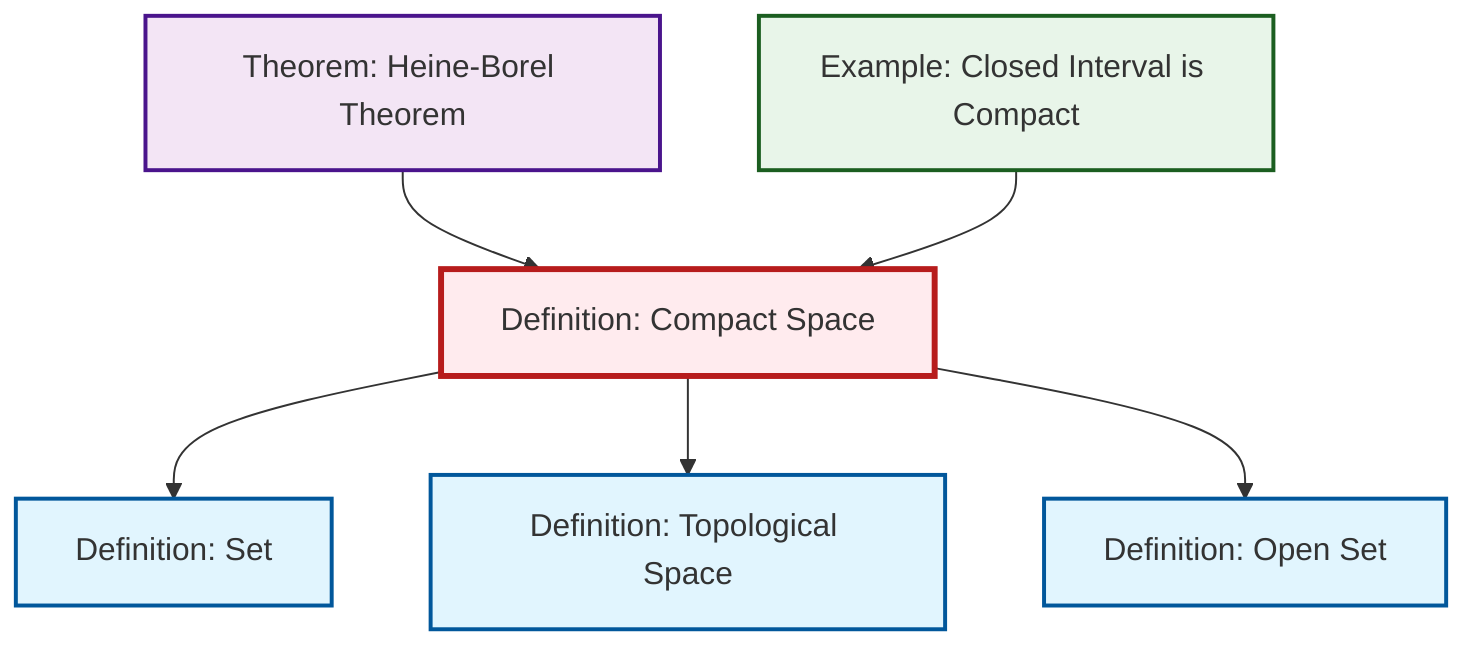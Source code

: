 graph TD
    classDef definition fill:#e1f5fe,stroke:#01579b,stroke-width:2px
    classDef theorem fill:#f3e5f5,stroke:#4a148c,stroke-width:2px
    classDef axiom fill:#fff3e0,stroke:#e65100,stroke-width:2px
    classDef example fill:#e8f5e9,stroke:#1b5e20,stroke-width:2px
    classDef current fill:#ffebee,stroke:#b71c1c,stroke-width:3px
    def-topological-space["Definition: Topological Space"]:::definition
    thm-heine-borel["Theorem: Heine-Borel Theorem"]:::theorem
    def-open-set["Definition: Open Set"]:::definition
    ex-closed-interval-compact["Example: Closed Interval is Compact"]:::example
    def-set["Definition: Set"]:::definition
    def-compact["Definition: Compact Space"]:::definition
    def-compact --> def-set
    def-compact --> def-topological-space
    thm-heine-borel --> def-compact
    def-compact --> def-open-set
    ex-closed-interval-compact --> def-compact
    class def-compact current